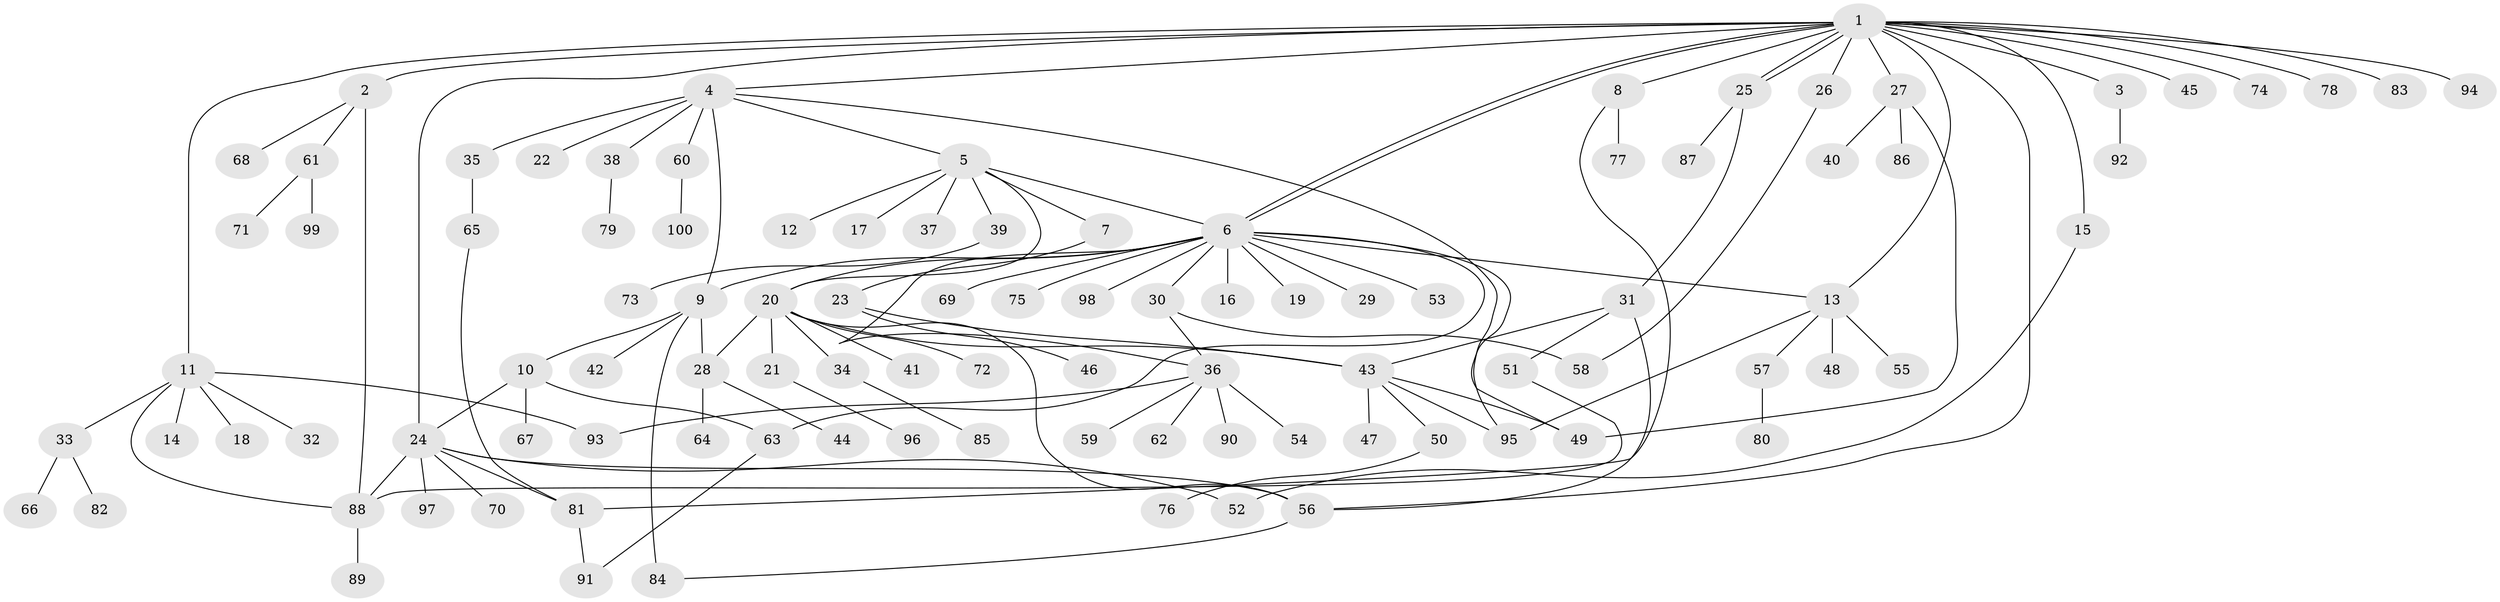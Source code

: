 // Generated by graph-tools (version 1.1) at 2025/11/02/21/25 10:11:09]
// undirected, 100 vertices, 128 edges
graph export_dot {
graph [start="1"]
  node [color=gray90,style=filled];
  1;
  2;
  3;
  4;
  5;
  6;
  7;
  8;
  9;
  10;
  11;
  12;
  13;
  14;
  15;
  16;
  17;
  18;
  19;
  20;
  21;
  22;
  23;
  24;
  25;
  26;
  27;
  28;
  29;
  30;
  31;
  32;
  33;
  34;
  35;
  36;
  37;
  38;
  39;
  40;
  41;
  42;
  43;
  44;
  45;
  46;
  47;
  48;
  49;
  50;
  51;
  52;
  53;
  54;
  55;
  56;
  57;
  58;
  59;
  60;
  61;
  62;
  63;
  64;
  65;
  66;
  67;
  68;
  69;
  70;
  71;
  72;
  73;
  74;
  75;
  76;
  77;
  78;
  79;
  80;
  81;
  82;
  83;
  84;
  85;
  86;
  87;
  88;
  89;
  90;
  91;
  92;
  93;
  94;
  95;
  96;
  97;
  98;
  99;
  100;
  1 -- 2;
  1 -- 3;
  1 -- 4;
  1 -- 6;
  1 -- 6;
  1 -- 8;
  1 -- 11;
  1 -- 13;
  1 -- 15;
  1 -- 24;
  1 -- 25;
  1 -- 25;
  1 -- 26;
  1 -- 27;
  1 -- 45;
  1 -- 56;
  1 -- 74;
  1 -- 78;
  1 -- 83;
  1 -- 94;
  2 -- 61;
  2 -- 68;
  2 -- 88;
  3 -- 92;
  4 -- 5;
  4 -- 9;
  4 -- 22;
  4 -- 35;
  4 -- 38;
  4 -- 60;
  4 -- 95;
  5 -- 6;
  5 -- 7;
  5 -- 12;
  5 -- 17;
  5 -- 20;
  5 -- 37;
  5 -- 39;
  6 -- 9;
  6 -- 13;
  6 -- 16;
  6 -- 19;
  6 -- 20;
  6 -- 29;
  6 -- 30;
  6 -- 36;
  6 -- 49;
  6 -- 53;
  6 -- 63;
  6 -- 69;
  6 -- 75;
  6 -- 98;
  7 -- 23;
  8 -- 77;
  8 -- 81;
  9 -- 10;
  9 -- 28;
  9 -- 42;
  9 -- 84;
  10 -- 24;
  10 -- 63;
  10 -- 67;
  11 -- 14;
  11 -- 18;
  11 -- 32;
  11 -- 33;
  11 -- 88;
  11 -- 93;
  13 -- 48;
  13 -- 55;
  13 -- 57;
  13 -- 95;
  15 -- 52;
  20 -- 21;
  20 -- 28;
  20 -- 34;
  20 -- 41;
  20 -- 43;
  20 -- 56;
  20 -- 72;
  21 -- 96;
  23 -- 43;
  23 -- 46;
  24 -- 52;
  24 -- 56;
  24 -- 70;
  24 -- 81;
  24 -- 88;
  24 -- 97;
  25 -- 31;
  25 -- 87;
  26 -- 58;
  27 -- 40;
  27 -- 49;
  27 -- 86;
  28 -- 44;
  28 -- 64;
  30 -- 36;
  30 -- 58;
  31 -- 43;
  31 -- 51;
  31 -- 56;
  33 -- 66;
  33 -- 82;
  34 -- 85;
  35 -- 65;
  36 -- 54;
  36 -- 59;
  36 -- 62;
  36 -- 90;
  36 -- 93;
  38 -- 79;
  39 -- 73;
  43 -- 47;
  43 -- 49;
  43 -- 50;
  43 -- 95;
  50 -- 76;
  51 -- 88;
  56 -- 84;
  57 -- 80;
  60 -- 100;
  61 -- 71;
  61 -- 99;
  63 -- 91;
  65 -- 81;
  81 -- 91;
  88 -- 89;
}
